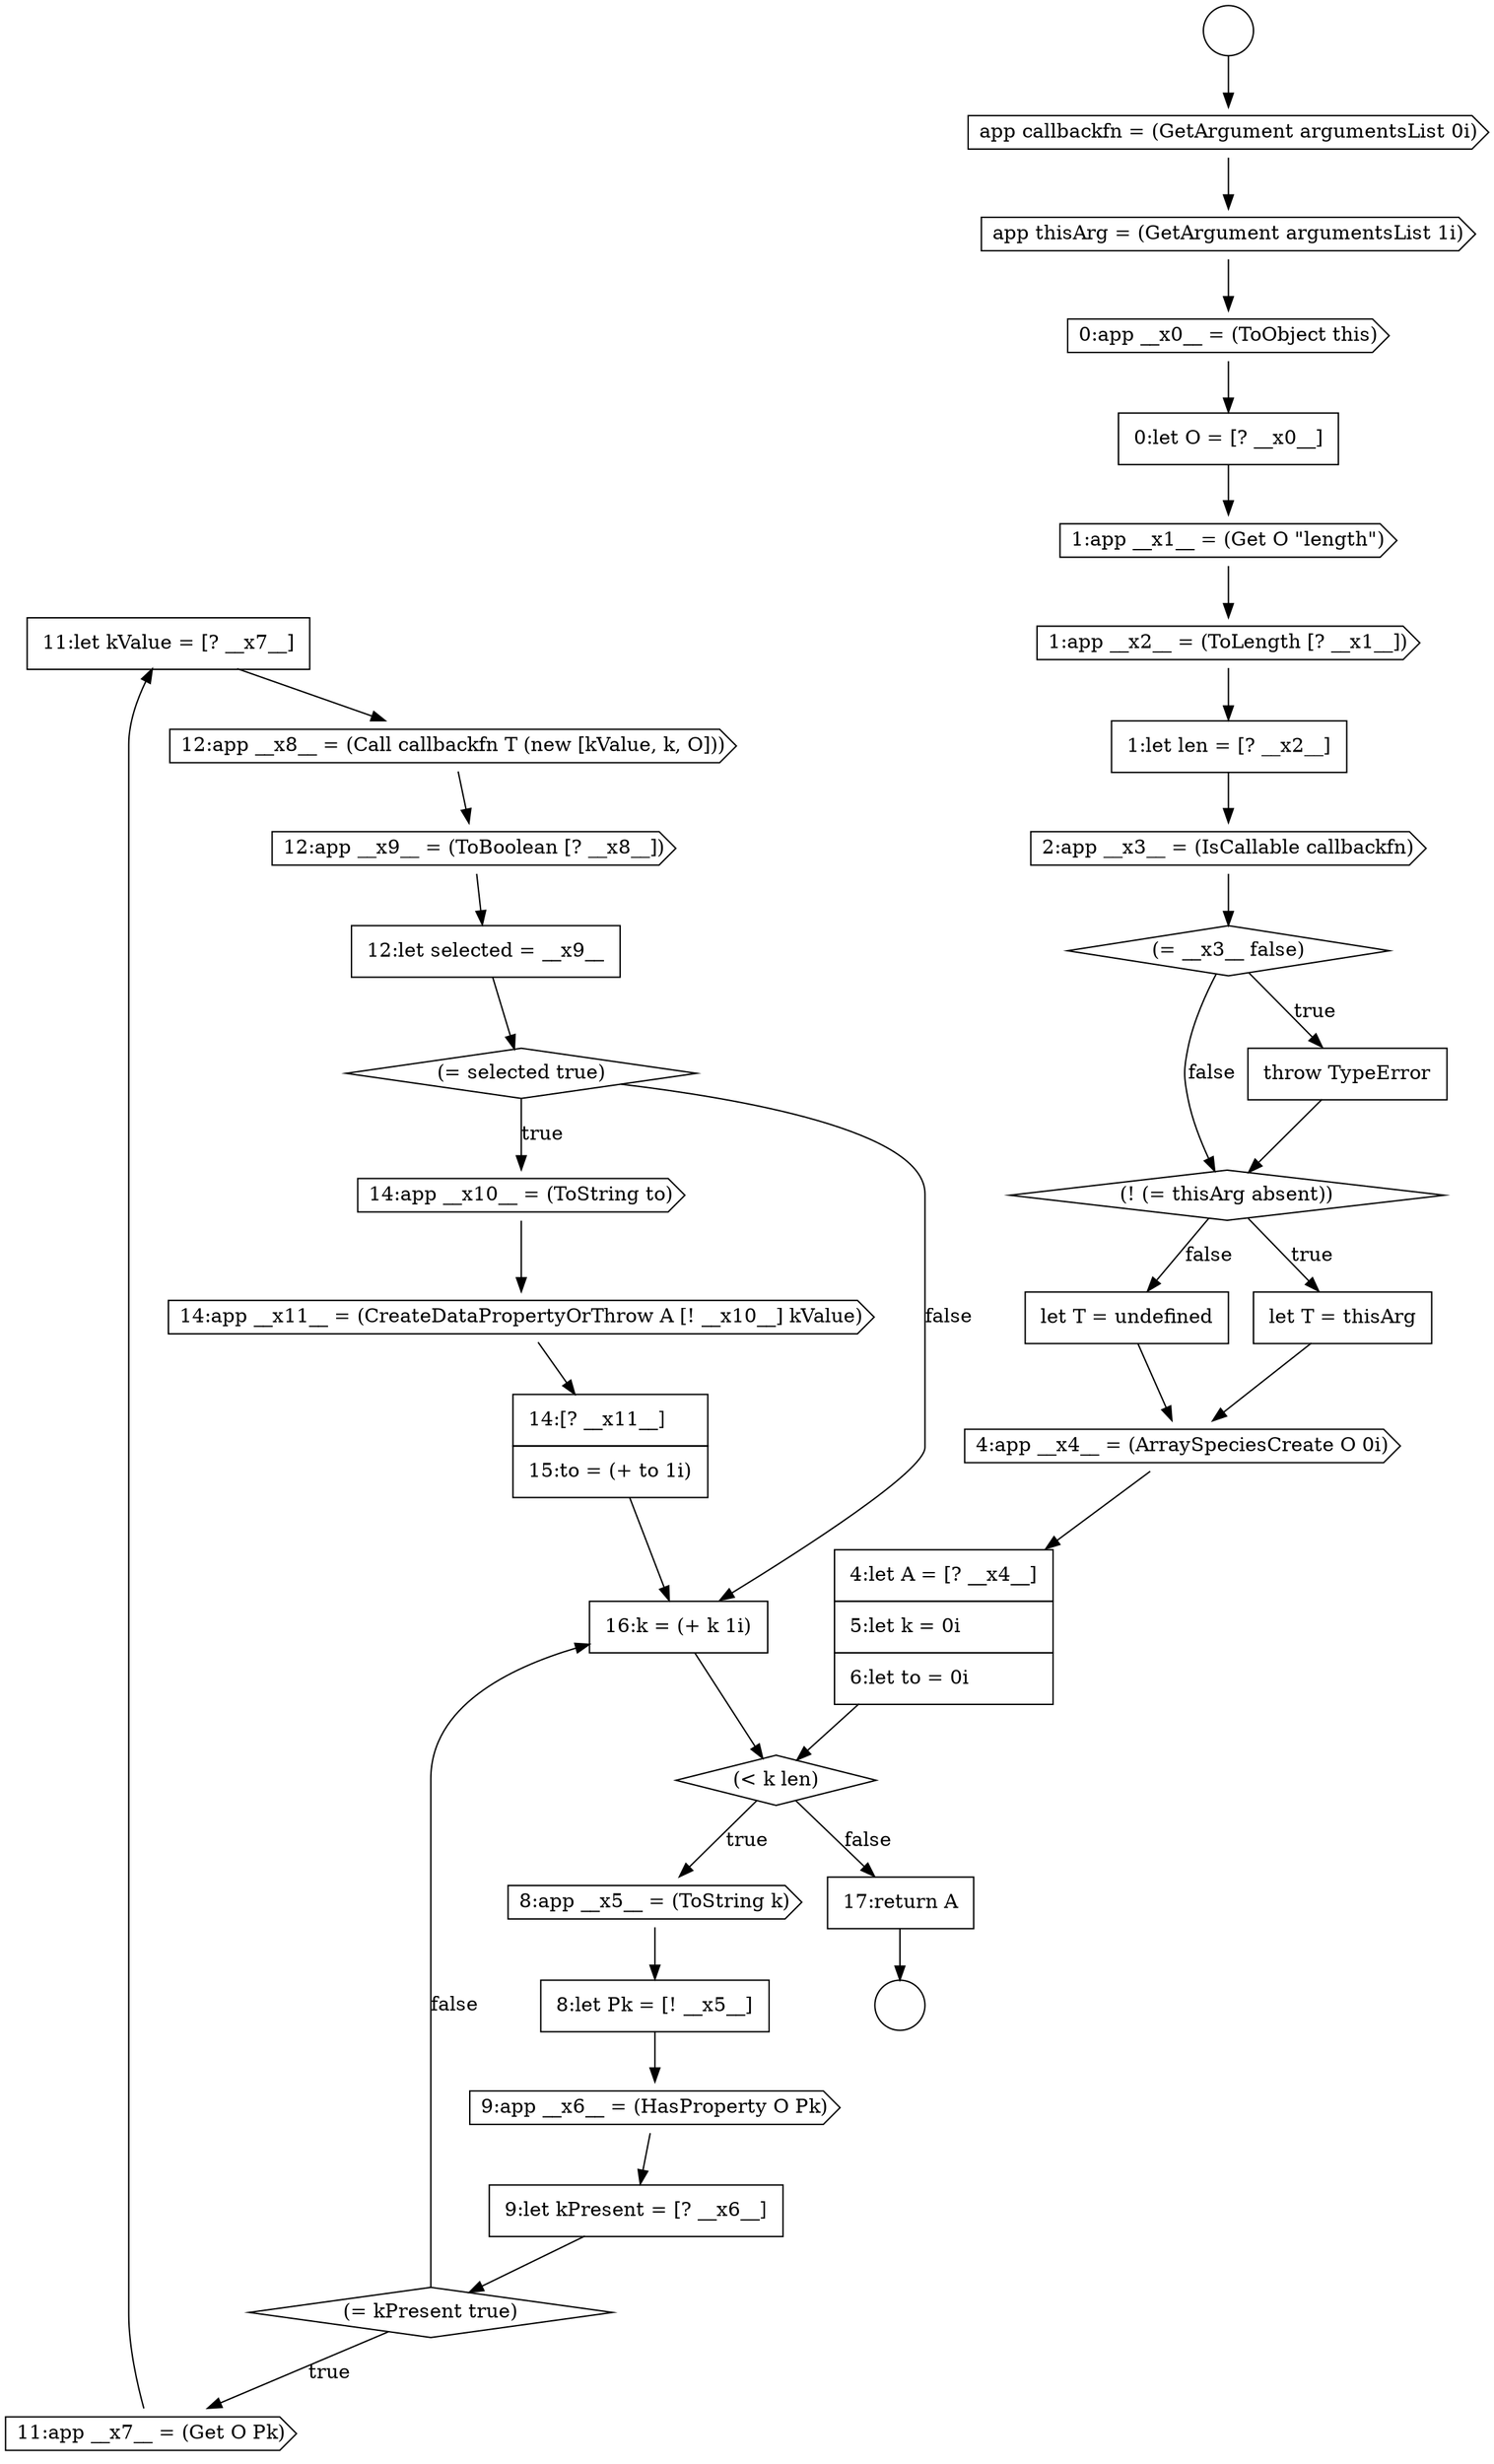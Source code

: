 digraph {
  node13918 [shape=none, margin=0, label=<<font color="black">
    <table border="0" cellborder="1" cellspacing="0" cellpadding="10">
      <tr><td align="left">11:let kValue = [? __x7__]</td></tr>
    </table>
  </font>> color="black" fillcolor="white" style=filled]
  node13901 [shape=cds, label=<<font color="black">1:app __x2__ = (ToLength [? __x1__])</font>> color="black" fillcolor="white" style=filled]
  node13906 [shape=diamond, label=<<font color="black">(! (= thisArg absent))</font>> color="black" fillcolor="white" style=filled]
  node13910 [shape=none, margin=0, label=<<font color="black">
    <table border="0" cellborder="1" cellspacing="0" cellpadding="10">
      <tr><td align="left">4:let A = [? __x4__]</td></tr>
      <tr><td align="left">5:let k = 0i</td></tr>
      <tr><td align="left">6:let to = 0i</td></tr>
    </table>
  </font>> color="black" fillcolor="white" style=filled]
  node13914 [shape=cds, label=<<font color="black">9:app __x6__ = (HasProperty O Pk)</font>> color="black" fillcolor="white" style=filled]
  node13917 [shape=cds, label=<<font color="black">11:app __x7__ = (Get O Pk)</font>> color="black" fillcolor="white" style=filled]
  node13924 [shape=cds, label=<<font color="black">14:app __x11__ = (CreateDataPropertyOrThrow A [! __x10__] kValue)</font>> color="black" fillcolor="white" style=filled]
  node13925 [shape=none, margin=0, label=<<font color="black">
    <table border="0" cellborder="1" cellspacing="0" cellpadding="10">
      <tr><td align="left">14:[? __x11__]</td></tr>
      <tr><td align="left">15:to = (+ to 1i)</td></tr>
    </table>
  </font>> color="black" fillcolor="white" style=filled]
  node13912 [shape=cds, label=<<font color="black">8:app __x5__ = (ToString k)</font>> color="black" fillcolor="white" style=filled]
  node13897 [shape=cds, label=<<font color="black">app thisArg = (GetArgument argumentsList 1i)</font>> color="black" fillcolor="white" style=filled]
  node13905 [shape=none, margin=0, label=<<font color="black">
    <table border="0" cellborder="1" cellspacing="0" cellpadding="10">
      <tr><td align="left">throw TypeError</td></tr>
    </table>
  </font>> color="black" fillcolor="white" style=filled]
  node13926 [shape=none, margin=0, label=<<font color="black">
    <table border="0" cellborder="1" cellspacing="0" cellpadding="10">
      <tr><td align="left">16:k = (+ k 1i)</td></tr>
    </table>
  </font>> color="black" fillcolor="white" style=filled]
  node13922 [shape=diamond, label=<<font color="black">(= selected true)</font>> color="black" fillcolor="white" style=filled]
  node13915 [shape=none, margin=0, label=<<font color="black">
    <table border="0" cellborder="1" cellspacing="0" cellpadding="10">
      <tr><td align="left">9:let kPresent = [? __x6__]</td></tr>
    </table>
  </font>> color="black" fillcolor="white" style=filled]
  node13923 [shape=cds, label=<<font color="black">14:app __x10__ = (ToString to)</font>> color="black" fillcolor="white" style=filled]
  node13927 [shape=none, margin=0, label=<<font color="black">
    <table border="0" cellborder="1" cellspacing="0" cellpadding="10">
      <tr><td align="left">17:return A</td></tr>
    </table>
  </font>> color="black" fillcolor="white" style=filled]
  node13895 [shape=circle label=" " color="black" fillcolor="white" style=filled]
  node13904 [shape=diamond, label=<<font color="black">(= __x3__ false)</font>> color="black" fillcolor="white" style=filled]
  node13899 [shape=none, margin=0, label=<<font color="black">
    <table border="0" cellborder="1" cellspacing="0" cellpadding="10">
      <tr><td align="left">0:let O = [? __x0__]</td></tr>
    </table>
  </font>> color="black" fillcolor="white" style=filled]
  node13900 [shape=cds, label=<<font color="black">1:app __x1__ = (Get O &quot;length&quot;)</font>> color="black" fillcolor="white" style=filled]
  node13911 [shape=diamond, label=<<font color="black">(&lt; k len)</font>> color="black" fillcolor="white" style=filled]
  node13896 [shape=cds, label=<<font color="black">app callbackfn = (GetArgument argumentsList 0i)</font>> color="black" fillcolor="white" style=filled]
  node13907 [shape=none, margin=0, label=<<font color="black">
    <table border="0" cellborder="1" cellspacing="0" cellpadding="10">
      <tr><td align="left">let T = thisArg</td></tr>
    </table>
  </font>> color="black" fillcolor="white" style=filled]
  node13913 [shape=none, margin=0, label=<<font color="black">
    <table border="0" cellborder="1" cellspacing="0" cellpadding="10">
      <tr><td align="left">8:let Pk = [! __x5__]</td></tr>
    </table>
  </font>> color="black" fillcolor="white" style=filled]
  node13898 [shape=cds, label=<<font color="black">0:app __x0__ = (ToObject this)</font>> color="black" fillcolor="white" style=filled]
  node13920 [shape=cds, label=<<font color="black">12:app __x9__ = (ToBoolean [? __x8__])</font>> color="black" fillcolor="white" style=filled]
  node13908 [shape=none, margin=0, label=<<font color="black">
    <table border="0" cellborder="1" cellspacing="0" cellpadding="10">
      <tr><td align="left">let T = undefined</td></tr>
    </table>
  </font>> color="black" fillcolor="white" style=filled]
  node13903 [shape=cds, label=<<font color="black">2:app __x3__ = (IsCallable callbackfn)</font>> color="black" fillcolor="white" style=filled]
  node13921 [shape=none, margin=0, label=<<font color="black">
    <table border="0" cellborder="1" cellspacing="0" cellpadding="10">
      <tr><td align="left">12:let selected = __x9__</td></tr>
    </table>
  </font>> color="black" fillcolor="white" style=filled]
  node13916 [shape=diamond, label=<<font color="black">(= kPresent true)</font>> color="black" fillcolor="white" style=filled]
  node13919 [shape=cds, label=<<font color="black">12:app __x8__ = (Call callbackfn T (new [kValue, k, O]))</font>> color="black" fillcolor="white" style=filled]
  node13902 [shape=none, margin=0, label=<<font color="black">
    <table border="0" cellborder="1" cellspacing="0" cellpadding="10">
      <tr><td align="left">1:let len = [? __x2__]</td></tr>
    </table>
  </font>> color="black" fillcolor="white" style=filled]
  node13894 [shape=circle label=" " color="black" fillcolor="white" style=filled]
  node13909 [shape=cds, label=<<font color="black">4:app __x4__ = (ArraySpeciesCreate O 0i)</font>> color="black" fillcolor="white" style=filled]
  node13899 -> node13900 [ color="black"]
  node13926 -> node13911 [ color="black"]
  node13894 -> node13896 [ color="black"]
  node13918 -> node13919 [ color="black"]
  node13919 -> node13920 [ color="black"]
  node13908 -> node13909 [ color="black"]
  node13921 -> node13922 [ color="black"]
  node13924 -> node13925 [ color="black"]
  node13912 -> node13913 [ color="black"]
  node13909 -> node13910 [ color="black"]
  node13920 -> node13921 [ color="black"]
  node13927 -> node13895 [ color="black"]
  node13896 -> node13897 [ color="black"]
  node13904 -> node13905 [label=<<font color="black">true</font>> color="black"]
  node13904 -> node13906 [label=<<font color="black">false</font>> color="black"]
  node13923 -> node13924 [ color="black"]
  node13897 -> node13898 [ color="black"]
  node13925 -> node13926 [ color="black"]
  node13916 -> node13917 [label=<<font color="black">true</font>> color="black"]
  node13916 -> node13926 [label=<<font color="black">false</font>> color="black"]
  node13915 -> node13916 [ color="black"]
  node13898 -> node13899 [ color="black"]
  node13922 -> node13923 [label=<<font color="black">true</font>> color="black"]
  node13922 -> node13926 [label=<<font color="black">false</font>> color="black"]
  node13901 -> node13902 [ color="black"]
  node13913 -> node13914 [ color="black"]
  node13903 -> node13904 [ color="black"]
  node13906 -> node13907 [label=<<font color="black">true</font>> color="black"]
  node13906 -> node13908 [label=<<font color="black">false</font>> color="black"]
  node13900 -> node13901 [ color="black"]
  node13911 -> node13912 [label=<<font color="black">true</font>> color="black"]
  node13911 -> node13927 [label=<<font color="black">false</font>> color="black"]
  node13917 -> node13918 [ color="black"]
  node13907 -> node13909 [ color="black"]
  node13914 -> node13915 [ color="black"]
  node13910 -> node13911 [ color="black"]
  node13902 -> node13903 [ color="black"]
  node13905 -> node13906 [ color="black"]
}
